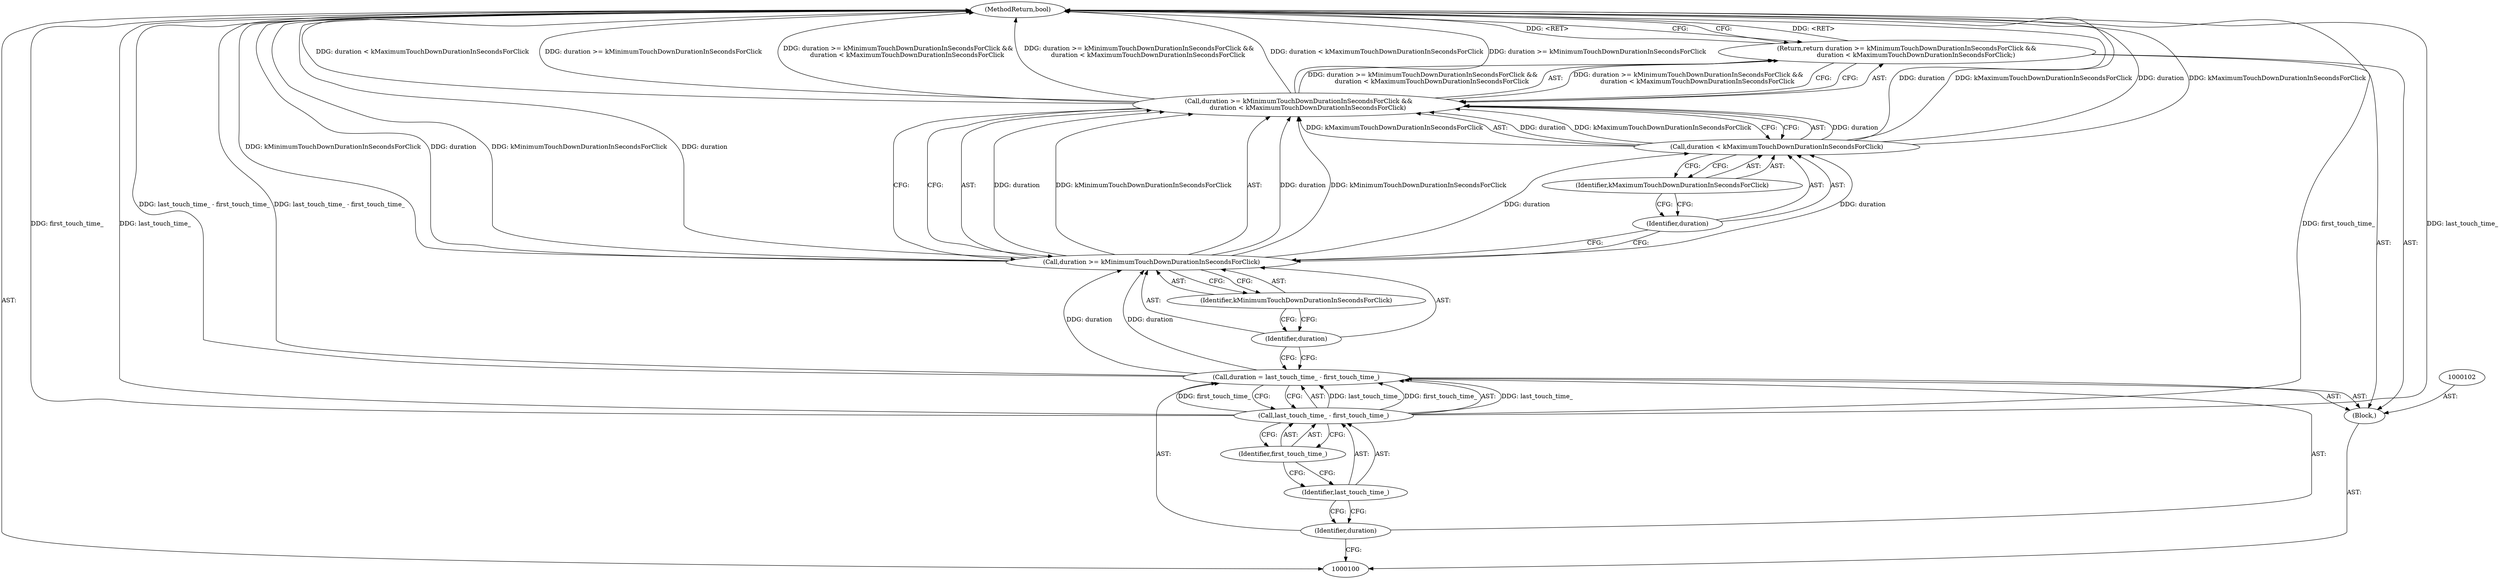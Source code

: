 digraph "1_Chrome_b8573aa643b03a59f4e2c99c72d3511a11cfb0b6_0" {
"1000116" [label="(MethodReturn,bool)"];
"1000101" [label="(Block,)"];
"1000103" [label="(Call,duration = last_touch_time_ - first_touch_time_)"];
"1000104" [label="(Identifier,duration)"];
"1000105" [label="(Call,last_touch_time_ - first_touch_time_)"];
"1000106" [label="(Identifier,last_touch_time_)"];
"1000107" [label="(Identifier,first_touch_time_)"];
"1000108" [label="(Return,return duration >= kMinimumTouchDownDurationInSecondsForClick &&\n         duration < kMaximumTouchDownDurationInSecondsForClick;)"];
"1000112" [label="(Identifier,kMinimumTouchDownDurationInSecondsForClick)"];
"1000109" [label="(Call,duration >= kMinimumTouchDownDurationInSecondsForClick &&\n         duration < kMaximumTouchDownDurationInSecondsForClick)"];
"1000110" [label="(Call,duration >= kMinimumTouchDownDurationInSecondsForClick)"];
"1000111" [label="(Identifier,duration)"];
"1000115" [label="(Identifier,kMaximumTouchDownDurationInSecondsForClick)"];
"1000113" [label="(Call,duration < kMaximumTouchDownDurationInSecondsForClick)"];
"1000114" [label="(Identifier,duration)"];
"1000116" -> "1000100"  [label="AST: "];
"1000116" -> "1000108"  [label="CFG: "];
"1000105" -> "1000116"  [label="DDG: first_touch_time_"];
"1000105" -> "1000116"  [label="DDG: last_touch_time_"];
"1000103" -> "1000116"  [label="DDG: last_touch_time_ - first_touch_time_"];
"1000113" -> "1000116"  [label="DDG: duration"];
"1000113" -> "1000116"  [label="DDG: kMaximumTouchDownDurationInSecondsForClick"];
"1000110" -> "1000116"  [label="DDG: kMinimumTouchDownDurationInSecondsForClick"];
"1000110" -> "1000116"  [label="DDG: duration"];
"1000109" -> "1000116"  [label="DDG: duration < kMaximumTouchDownDurationInSecondsForClick"];
"1000109" -> "1000116"  [label="DDG: duration >= kMinimumTouchDownDurationInSecondsForClick"];
"1000109" -> "1000116"  [label="DDG: duration >= kMinimumTouchDownDurationInSecondsForClick &&\n         duration < kMaximumTouchDownDurationInSecondsForClick"];
"1000108" -> "1000116"  [label="DDG: <RET>"];
"1000101" -> "1000100"  [label="AST: "];
"1000102" -> "1000101"  [label="AST: "];
"1000103" -> "1000101"  [label="AST: "];
"1000108" -> "1000101"  [label="AST: "];
"1000103" -> "1000101"  [label="AST: "];
"1000103" -> "1000105"  [label="CFG: "];
"1000104" -> "1000103"  [label="AST: "];
"1000105" -> "1000103"  [label="AST: "];
"1000111" -> "1000103"  [label="CFG: "];
"1000103" -> "1000116"  [label="DDG: last_touch_time_ - first_touch_time_"];
"1000105" -> "1000103"  [label="DDG: last_touch_time_"];
"1000105" -> "1000103"  [label="DDG: first_touch_time_"];
"1000103" -> "1000110"  [label="DDG: duration"];
"1000104" -> "1000103"  [label="AST: "];
"1000104" -> "1000100"  [label="CFG: "];
"1000106" -> "1000104"  [label="CFG: "];
"1000105" -> "1000103"  [label="AST: "];
"1000105" -> "1000107"  [label="CFG: "];
"1000106" -> "1000105"  [label="AST: "];
"1000107" -> "1000105"  [label="AST: "];
"1000103" -> "1000105"  [label="CFG: "];
"1000105" -> "1000116"  [label="DDG: first_touch_time_"];
"1000105" -> "1000116"  [label="DDG: last_touch_time_"];
"1000105" -> "1000103"  [label="DDG: last_touch_time_"];
"1000105" -> "1000103"  [label="DDG: first_touch_time_"];
"1000106" -> "1000105"  [label="AST: "];
"1000106" -> "1000104"  [label="CFG: "];
"1000107" -> "1000106"  [label="CFG: "];
"1000107" -> "1000105"  [label="AST: "];
"1000107" -> "1000106"  [label="CFG: "];
"1000105" -> "1000107"  [label="CFG: "];
"1000108" -> "1000101"  [label="AST: "];
"1000108" -> "1000109"  [label="CFG: "];
"1000109" -> "1000108"  [label="AST: "];
"1000116" -> "1000108"  [label="CFG: "];
"1000108" -> "1000116"  [label="DDG: <RET>"];
"1000109" -> "1000108"  [label="DDG: duration >= kMinimumTouchDownDurationInSecondsForClick &&\n         duration < kMaximumTouchDownDurationInSecondsForClick"];
"1000112" -> "1000110"  [label="AST: "];
"1000112" -> "1000111"  [label="CFG: "];
"1000110" -> "1000112"  [label="CFG: "];
"1000109" -> "1000108"  [label="AST: "];
"1000109" -> "1000110"  [label="CFG: "];
"1000109" -> "1000113"  [label="CFG: "];
"1000110" -> "1000109"  [label="AST: "];
"1000113" -> "1000109"  [label="AST: "];
"1000108" -> "1000109"  [label="CFG: "];
"1000109" -> "1000116"  [label="DDG: duration < kMaximumTouchDownDurationInSecondsForClick"];
"1000109" -> "1000116"  [label="DDG: duration >= kMinimumTouchDownDurationInSecondsForClick"];
"1000109" -> "1000116"  [label="DDG: duration >= kMinimumTouchDownDurationInSecondsForClick &&\n         duration < kMaximumTouchDownDurationInSecondsForClick"];
"1000109" -> "1000108"  [label="DDG: duration >= kMinimumTouchDownDurationInSecondsForClick &&\n         duration < kMaximumTouchDownDurationInSecondsForClick"];
"1000110" -> "1000109"  [label="DDG: duration"];
"1000110" -> "1000109"  [label="DDG: kMinimumTouchDownDurationInSecondsForClick"];
"1000113" -> "1000109"  [label="DDG: duration"];
"1000113" -> "1000109"  [label="DDG: kMaximumTouchDownDurationInSecondsForClick"];
"1000110" -> "1000109"  [label="AST: "];
"1000110" -> "1000112"  [label="CFG: "];
"1000111" -> "1000110"  [label="AST: "];
"1000112" -> "1000110"  [label="AST: "];
"1000114" -> "1000110"  [label="CFG: "];
"1000109" -> "1000110"  [label="CFG: "];
"1000110" -> "1000116"  [label="DDG: kMinimumTouchDownDurationInSecondsForClick"];
"1000110" -> "1000116"  [label="DDG: duration"];
"1000110" -> "1000109"  [label="DDG: duration"];
"1000110" -> "1000109"  [label="DDG: kMinimumTouchDownDurationInSecondsForClick"];
"1000103" -> "1000110"  [label="DDG: duration"];
"1000110" -> "1000113"  [label="DDG: duration"];
"1000111" -> "1000110"  [label="AST: "];
"1000111" -> "1000103"  [label="CFG: "];
"1000112" -> "1000111"  [label="CFG: "];
"1000115" -> "1000113"  [label="AST: "];
"1000115" -> "1000114"  [label="CFG: "];
"1000113" -> "1000115"  [label="CFG: "];
"1000113" -> "1000109"  [label="AST: "];
"1000113" -> "1000115"  [label="CFG: "];
"1000114" -> "1000113"  [label="AST: "];
"1000115" -> "1000113"  [label="AST: "];
"1000109" -> "1000113"  [label="CFG: "];
"1000113" -> "1000116"  [label="DDG: duration"];
"1000113" -> "1000116"  [label="DDG: kMaximumTouchDownDurationInSecondsForClick"];
"1000113" -> "1000109"  [label="DDG: duration"];
"1000113" -> "1000109"  [label="DDG: kMaximumTouchDownDurationInSecondsForClick"];
"1000110" -> "1000113"  [label="DDG: duration"];
"1000114" -> "1000113"  [label="AST: "];
"1000114" -> "1000110"  [label="CFG: "];
"1000115" -> "1000114"  [label="CFG: "];
}
